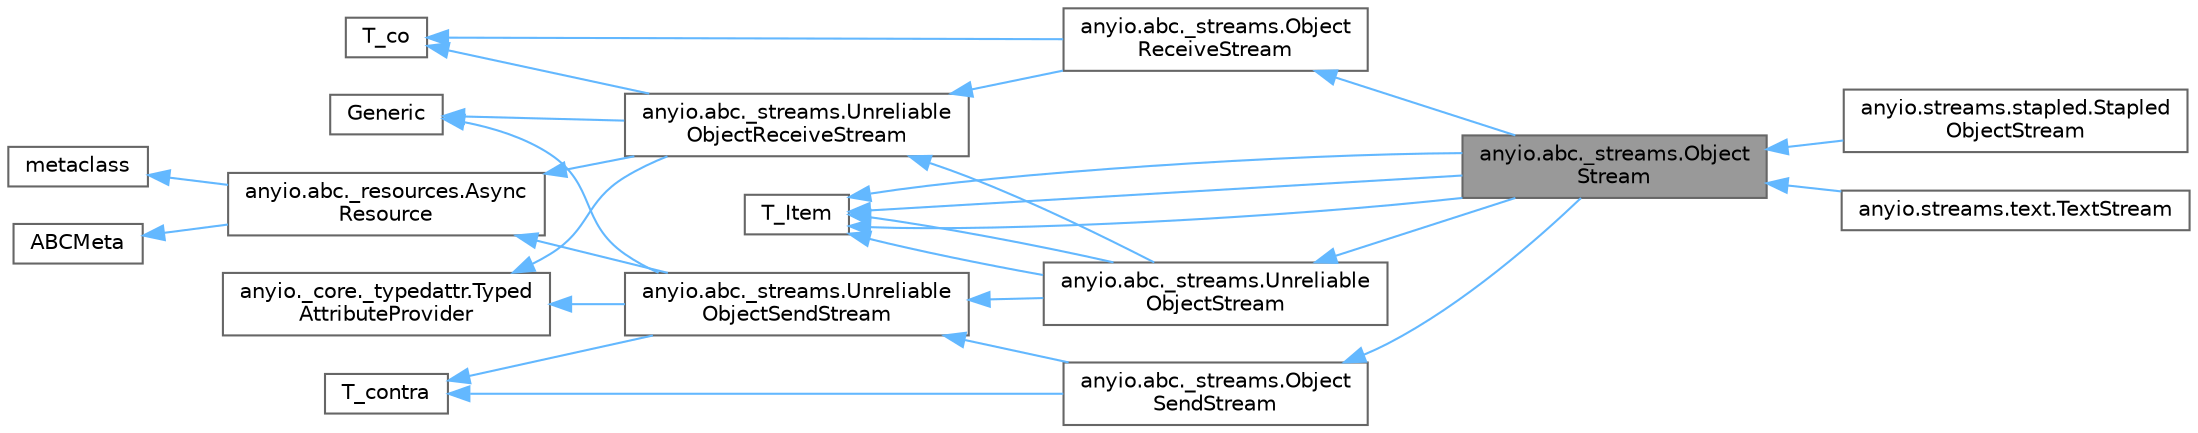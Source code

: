 digraph "anyio.abc._streams.ObjectStream"
{
 // LATEX_PDF_SIZE
  bgcolor="transparent";
  edge [fontname=Helvetica,fontsize=10,labelfontname=Helvetica,labelfontsize=10];
  node [fontname=Helvetica,fontsize=10,shape=box,height=0.2,width=0.4];
  rankdir="LR";
  Node1 [id="Node000001",label="anyio.abc._streams.Object\lStream",height=0.2,width=0.4,color="gray40", fillcolor="grey60", style="filled", fontcolor="black",tooltip=" "];
  Node2 -> Node1 [id="edge1_Node000001_Node000002",dir="back",color="steelblue1",style="solid",tooltip=" "];
  Node2 [id="Node000002",label="anyio.abc._streams.Object\lReceiveStream",height=0.2,width=0.4,color="gray40", fillcolor="white", style="filled",URL="$classanyio_1_1abc_1_1__streams_1_1ObjectReceiveStream.html",tooltip=" "];
  Node3 -> Node2 [id="edge2_Node000002_Node000003",dir="back",color="steelblue1",style="solid",tooltip=" "];
  Node3 [id="Node000003",label="anyio.abc._streams.Unreliable\lObjectReceiveStream",height=0.2,width=0.4,color="gray40", fillcolor="white", style="filled",URL="$classanyio_1_1abc_1_1__streams_1_1UnreliableObjectReceiveStream.html",tooltip=" "];
  Node4 -> Node3 [id="edge3_Node000003_Node000004",dir="back",color="steelblue1",style="solid",tooltip=" "];
  Node4 [id="Node000004",label="Generic",height=0.2,width=0.4,color="gray40", fillcolor="white", style="filled",tooltip=" "];
  Node5 -> Node3 [id="edge4_Node000003_Node000005",dir="back",color="steelblue1",style="solid",tooltip=" "];
  Node5 [id="Node000005",label="T_co",height=0.2,width=0.4,color="gray40", fillcolor="white", style="filled",tooltip=" "];
  Node6 -> Node3 [id="edge5_Node000003_Node000006",dir="back",color="steelblue1",style="solid",tooltip=" "];
  Node6 [id="Node000006",label="anyio.abc._resources.Async\lResource",height=0.2,width=0.4,color="gray40", fillcolor="white", style="filled",URL="$classanyio_1_1abc_1_1__resources_1_1AsyncResource.html",tooltip=" "];
  Node7 -> Node6 [id="edge6_Node000006_Node000007",dir="back",color="steelblue1",style="solid",tooltip=" "];
  Node7 [id="Node000007",label="metaclass",height=0.2,width=0.4,color="gray40", fillcolor="white", style="filled",tooltip=" "];
  Node8 -> Node6 [id="edge7_Node000006_Node000008",dir="back",color="steelblue1",style="solid",tooltip=" "];
  Node8 [id="Node000008",label="ABCMeta",height=0.2,width=0.4,color="gray40", fillcolor="white", style="filled",tooltip=" "];
  Node9 -> Node3 [id="edge8_Node000003_Node000009",dir="back",color="steelblue1",style="solid",tooltip=" "];
  Node9 [id="Node000009",label="anyio._core._typedattr.Typed\lAttributeProvider",height=0.2,width=0.4,color="gray40", fillcolor="white", style="filled",URL="$classanyio_1_1__core_1_1__typedattr_1_1TypedAttributeProvider.html",tooltip=" "];
  Node5 -> Node2 [id="edge9_Node000002_Node000005",dir="back",color="steelblue1",style="solid",tooltip=" "];
  Node10 -> Node1 [id="edge10_Node000001_Node000010",dir="back",color="steelblue1",style="solid",tooltip=" "];
  Node10 [id="Node000010",label="T_Item",height=0.2,width=0.4,color="gray40", fillcolor="white", style="filled",tooltip=" "];
  Node11 -> Node1 [id="edge11_Node000001_Node000011",dir="back",color="steelblue1",style="solid",tooltip=" "];
  Node11 [id="Node000011",label="anyio.abc._streams.Object\lSendStream",height=0.2,width=0.4,color="gray40", fillcolor="white", style="filled",URL="$classanyio_1_1abc_1_1__streams_1_1ObjectSendStream.html",tooltip=" "];
  Node12 -> Node11 [id="edge12_Node000011_Node000012",dir="back",color="steelblue1",style="solid",tooltip=" "];
  Node12 [id="Node000012",label="anyio.abc._streams.Unreliable\lObjectSendStream",height=0.2,width=0.4,color="gray40", fillcolor="white", style="filled",URL="$classanyio_1_1abc_1_1__streams_1_1UnreliableObjectSendStream.html",tooltip=" "];
  Node4 -> Node12 [id="edge13_Node000012_Node000004",dir="back",color="steelblue1",style="solid",tooltip=" "];
  Node13 -> Node12 [id="edge14_Node000012_Node000013",dir="back",color="steelblue1",style="solid",tooltip=" "];
  Node13 [id="Node000013",label="T_contra",height=0.2,width=0.4,color="gray40", fillcolor="white", style="filled",tooltip=" "];
  Node6 -> Node12 [id="edge15_Node000012_Node000006",dir="back",color="steelblue1",style="solid",tooltip=" "];
  Node9 -> Node12 [id="edge16_Node000012_Node000009",dir="back",color="steelblue1",style="solid",tooltip=" "];
  Node13 -> Node11 [id="edge17_Node000011_Node000013",dir="back",color="steelblue1",style="solid",tooltip=" "];
  Node10 -> Node1 [id="edge18_Node000001_Node000010",dir="back",color="steelblue1",style="solid",tooltip=" "];
  Node14 -> Node1 [id="edge19_Node000001_Node000014",dir="back",color="steelblue1",style="solid",tooltip=" "];
  Node14 [id="Node000014",label="anyio.abc._streams.Unreliable\lObjectStream",height=0.2,width=0.4,color="gray40", fillcolor="white", style="filled",URL="$classanyio_1_1abc_1_1__streams_1_1UnreliableObjectStream.html",tooltip=" "];
  Node3 -> Node14 [id="edge20_Node000014_Node000003",dir="back",color="steelblue1",style="solid",tooltip=" "];
  Node10 -> Node14 [id="edge21_Node000014_Node000010",dir="back",color="steelblue1",style="solid",tooltip=" "];
  Node12 -> Node14 [id="edge22_Node000014_Node000012",dir="back",color="steelblue1",style="solid",tooltip=" "];
  Node10 -> Node14 [id="edge23_Node000014_Node000010",dir="back",color="steelblue1",style="solid",tooltip=" "];
  Node10 -> Node1 [id="edge24_Node000001_Node000010",dir="back",color="steelblue1",style="solid",tooltip=" "];
  Node1 -> Node15 [id="edge25_Node000001_Node000015",dir="back",color="steelblue1",style="solid",tooltip=" "];
  Node15 [id="Node000015",label="anyio.streams.stapled.Stapled\lObjectStream",height=0.2,width=0.4,color="gray40", fillcolor="white", style="filled",URL="$classanyio_1_1streams_1_1stapled_1_1StapledObjectStream.html",tooltip=" "];
  Node1 -> Node16 [id="edge26_Node000001_Node000016",dir="back",color="steelblue1",style="solid",tooltip=" "];
  Node16 [id="Node000016",label="anyio.streams.text.TextStream",height=0.2,width=0.4,color="gray40", fillcolor="white", style="filled",URL="$classanyio_1_1streams_1_1text_1_1TextStream.html",tooltip=" "];
}

